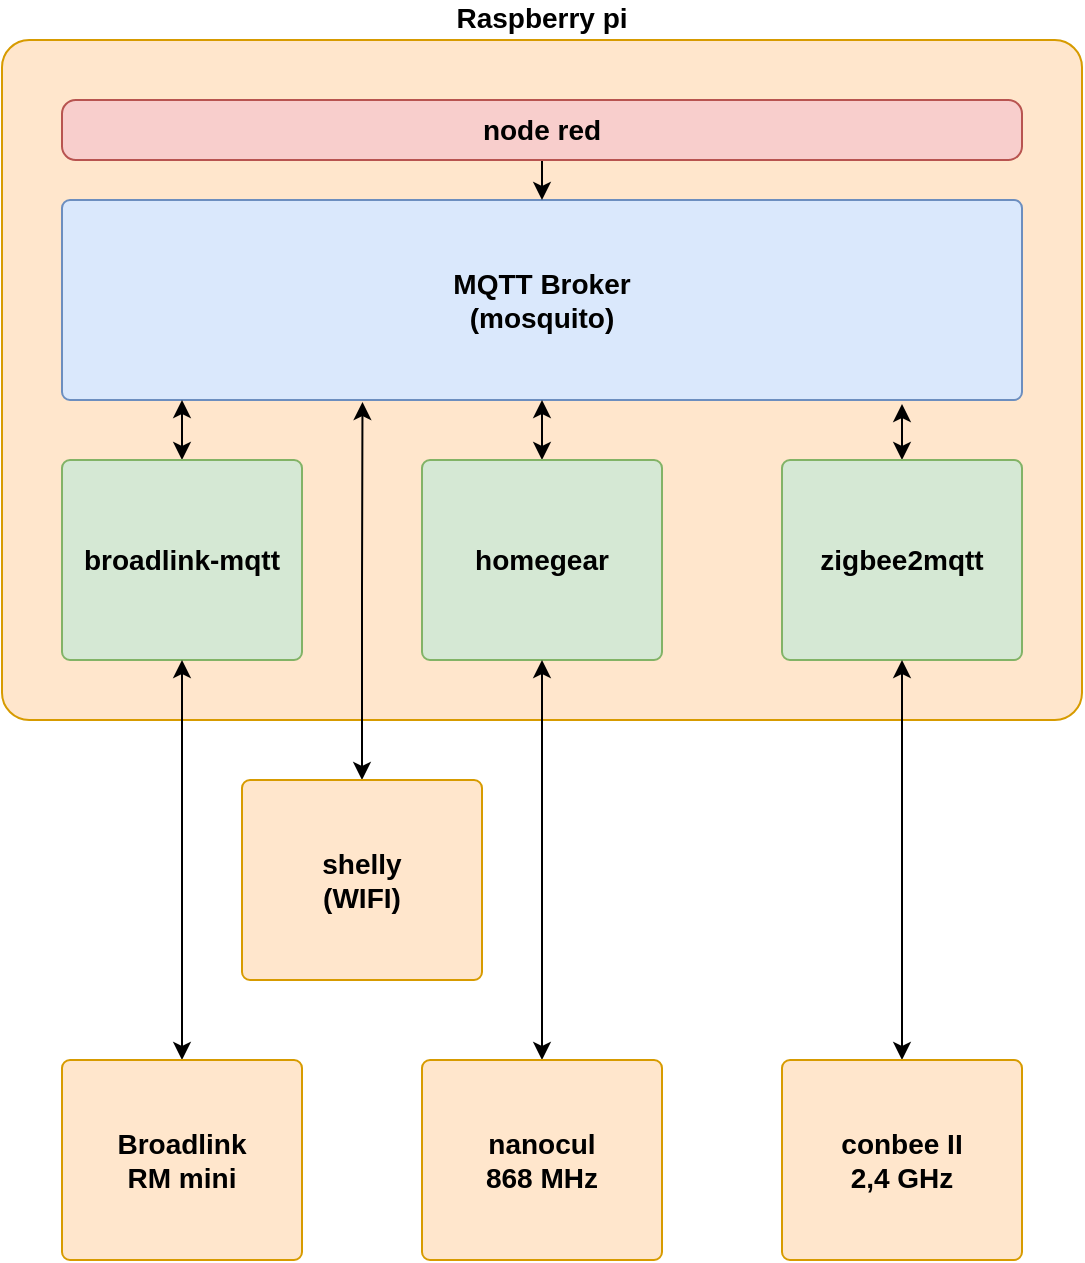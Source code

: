 <mxfile version="13.6.10" type="device"><diagram id="UenkxytbgOOJNhhAwYX-" name="Page-1"><mxGraphModel dx="1159" dy="725" grid="1" gridSize="10" guides="1" tooltips="1" connect="1" arrows="1" fold="1" page="1" pageScale="1" pageWidth="827" pageHeight="1169" math="0" shadow="0"><root><mxCell id="0"/><mxCell id="1" parent="0"/><mxCell id="WApXKAnNDRpHnTzy_9m7-1" value="&lt;font style=&quot;font-size: 14px&quot;&gt;&lt;b&gt;Raspberry pi&lt;/b&gt;&lt;/font&gt;" style="rounded=1;whiteSpace=wrap;html=1;labelPosition=center;verticalLabelPosition=top;align=center;verticalAlign=bottom;fillColor=#ffe6cc;strokeColor=#d79b00;arcSize=4;" vertex="1" parent="1"><mxGeometry x="70" y="180" width="540" height="340" as="geometry"/></mxCell><mxCell id="WApXKAnNDRpHnTzy_9m7-2" value="&lt;font style=&quot;font-size: 14px&quot;&gt;&lt;b&gt;MQTT Broker&lt;br&gt;(mosquito)&lt;br&gt;&lt;/b&gt;&lt;/font&gt;" style="rounded=1;whiteSpace=wrap;html=1;labelPosition=center;verticalLabelPosition=middle;align=center;verticalAlign=middle;fillColor=#dae8fc;strokeColor=#6c8ebf;arcSize=4;" vertex="1" parent="1"><mxGeometry x="100" y="260" width="480" height="100" as="geometry"/></mxCell><mxCell id="WApXKAnNDRpHnTzy_9m7-21" style="edgeStyle=orthogonalEdgeStyle;rounded=0;orthogonalLoop=1;jettySize=auto;html=1;exitX=0.5;exitY=0;exitDx=0;exitDy=0;entryX=0.5;entryY=1;entryDx=0;entryDy=0;startArrow=classic;startFill=1;" edge="1" parent="1" source="WApXKAnNDRpHnTzy_9m7-3" target="WApXKAnNDRpHnTzy_9m7-2"><mxGeometry relative="1" as="geometry"/></mxCell><mxCell id="WApXKAnNDRpHnTzy_9m7-3" value="&lt;font style=&quot;font-size: 14px&quot;&gt;&lt;b&gt;homegear&lt;br&gt;&lt;/b&gt;&lt;/font&gt;" style="rounded=1;whiteSpace=wrap;html=1;labelPosition=center;verticalLabelPosition=middle;align=center;verticalAlign=middle;fillColor=#d5e8d4;strokeColor=#82b366;arcSize=4;" vertex="1" parent="1"><mxGeometry x="280" y="390" width="120" height="100" as="geometry"/></mxCell><mxCell id="WApXKAnNDRpHnTzy_9m7-20" style="edgeStyle=orthogonalEdgeStyle;rounded=0;orthogonalLoop=1;jettySize=auto;html=1;exitX=0.5;exitY=0;exitDx=0;exitDy=0;entryX=0.875;entryY=1.02;entryDx=0;entryDy=0;entryPerimeter=0;startArrow=classic;startFill=1;" edge="1" parent="1" source="WApXKAnNDRpHnTzy_9m7-8" target="WApXKAnNDRpHnTzy_9m7-2"><mxGeometry relative="1" as="geometry"/></mxCell><mxCell id="WApXKAnNDRpHnTzy_9m7-8" value="&lt;font style=&quot;font-size: 14px&quot;&gt;&lt;b&gt;zigbee2mqtt&lt;br&gt;&lt;/b&gt;&lt;/font&gt;" style="rounded=1;whiteSpace=wrap;html=1;labelPosition=center;verticalLabelPosition=middle;align=center;verticalAlign=middle;fillColor=#d5e8d4;strokeColor=#82b366;arcSize=4;" vertex="1" parent="1"><mxGeometry x="460" y="390" width="120" height="100" as="geometry"/></mxCell><mxCell id="WApXKAnNDRpHnTzy_9m7-23" style="edgeStyle=orthogonalEdgeStyle;rounded=0;orthogonalLoop=1;jettySize=auto;html=1;exitX=0.5;exitY=0;exitDx=0;exitDy=0;entryX=0.125;entryY=1;entryDx=0;entryDy=0;entryPerimeter=0;startArrow=classic;startFill=1;" edge="1" parent="1" source="WApXKAnNDRpHnTzy_9m7-9" target="WApXKAnNDRpHnTzy_9m7-2"><mxGeometry relative="1" as="geometry"/></mxCell><mxCell id="WApXKAnNDRpHnTzy_9m7-9" value="&lt;font style=&quot;font-size: 14px&quot;&gt;&lt;b&gt;broadlink-mqtt&lt;br&gt;&lt;/b&gt;&lt;/font&gt;" style="rounded=1;whiteSpace=wrap;html=1;labelPosition=center;verticalLabelPosition=middle;align=center;verticalAlign=middle;fillColor=#d5e8d4;strokeColor=#82b366;arcSize=4;" vertex="1" parent="1"><mxGeometry x="100" y="390" width="120" height="100" as="geometry"/></mxCell><mxCell id="WApXKAnNDRpHnTzy_9m7-19" style="edgeStyle=orthogonalEdgeStyle;rounded=0;orthogonalLoop=1;jettySize=auto;html=1;exitX=0.5;exitY=0;exitDx=0;exitDy=0;entryX=0.313;entryY=1.01;entryDx=0;entryDy=0;entryPerimeter=0;startArrow=classic;startFill=1;" edge="1" parent="1" source="WApXKAnNDRpHnTzy_9m7-10" target="WApXKAnNDRpHnTzy_9m7-2"><mxGeometry relative="1" as="geometry"/></mxCell><mxCell id="WApXKAnNDRpHnTzy_9m7-10" value="&lt;font style=&quot;font-size: 14px&quot;&gt;&lt;b&gt;shelly&lt;br&gt;(WIFI)&lt;br&gt;&lt;/b&gt;&lt;/font&gt;" style="rounded=1;whiteSpace=wrap;html=1;labelPosition=center;verticalLabelPosition=middle;align=center;verticalAlign=middle;fillColor=#ffe6cc;strokeColor=#d79b00;arcSize=4;" vertex="1" parent="1"><mxGeometry x="190" y="550" width="120" height="100" as="geometry"/></mxCell><mxCell id="WApXKAnNDRpHnTzy_9m7-15" style="edgeStyle=orthogonalEdgeStyle;rounded=0;orthogonalLoop=1;jettySize=auto;html=1;exitX=0.5;exitY=1;exitDx=0;exitDy=0;entryX=0.5;entryY=0;entryDx=0;entryDy=0;" edge="1" parent="1" source="WApXKAnNDRpHnTzy_9m7-11" target="WApXKAnNDRpHnTzy_9m7-2"><mxGeometry relative="1" as="geometry"/></mxCell><mxCell id="WApXKAnNDRpHnTzy_9m7-11" value="&lt;font style=&quot;font-size: 14px&quot;&gt;&lt;b&gt;node red&lt;br&gt;&lt;/b&gt;&lt;/font&gt;" style="rounded=1;whiteSpace=wrap;html=1;labelPosition=center;verticalLabelPosition=middle;align=center;verticalAlign=middle;fillColor=#f8cecc;strokeColor=#b85450;arcSize=23;" vertex="1" parent="1"><mxGeometry x="100" y="210" width="480" height="30" as="geometry"/></mxCell><mxCell id="WApXKAnNDRpHnTzy_9m7-18" style="edgeStyle=orthogonalEdgeStyle;rounded=0;orthogonalLoop=1;jettySize=auto;html=1;exitX=0.5;exitY=0;exitDx=0;exitDy=0;entryX=0.5;entryY=1;entryDx=0;entryDy=0;startArrow=classic;startFill=1;" edge="1" parent="1" source="WApXKAnNDRpHnTzy_9m7-12" target="WApXKAnNDRpHnTzy_9m7-9"><mxGeometry relative="1" as="geometry"/></mxCell><mxCell id="WApXKAnNDRpHnTzy_9m7-12" value="&lt;font style=&quot;font-size: 14px&quot;&gt;&lt;b&gt;Broadlink&lt;br&gt;RM mini&lt;br&gt;&lt;/b&gt;&lt;/font&gt;" style="rounded=1;whiteSpace=wrap;html=1;labelPosition=center;verticalLabelPosition=middle;align=center;verticalAlign=middle;fillColor=#ffe6cc;strokeColor=#d79b00;arcSize=4;" vertex="1" parent="1"><mxGeometry x="100" y="690" width="120" height="100" as="geometry"/></mxCell><mxCell id="WApXKAnNDRpHnTzy_9m7-17" style="edgeStyle=orthogonalEdgeStyle;rounded=0;orthogonalLoop=1;jettySize=auto;html=1;exitX=0.5;exitY=0;exitDx=0;exitDy=0;entryX=0.5;entryY=1;entryDx=0;entryDy=0;startArrow=classic;startFill=1;" edge="1" parent="1" source="WApXKAnNDRpHnTzy_9m7-13" target="WApXKAnNDRpHnTzy_9m7-3"><mxGeometry relative="1" as="geometry"/></mxCell><mxCell id="WApXKAnNDRpHnTzy_9m7-13" value="&lt;font style=&quot;font-size: 14px&quot;&gt;&lt;b&gt;nanocul&lt;br&gt;868 MHz&lt;br&gt;&lt;/b&gt;&lt;/font&gt;" style="rounded=1;whiteSpace=wrap;html=1;labelPosition=center;verticalLabelPosition=middle;align=center;verticalAlign=middle;fillColor=#ffe6cc;strokeColor=#d79b00;arcSize=4;" vertex="1" parent="1"><mxGeometry x="280" y="690" width="120" height="100" as="geometry"/></mxCell><mxCell id="WApXKAnNDRpHnTzy_9m7-16" style="edgeStyle=orthogonalEdgeStyle;rounded=0;orthogonalLoop=1;jettySize=auto;html=1;exitX=0.5;exitY=0;exitDx=0;exitDy=0;entryX=0.5;entryY=1;entryDx=0;entryDy=0;startArrow=classic;startFill=1;" edge="1" parent="1" source="WApXKAnNDRpHnTzy_9m7-14" target="WApXKAnNDRpHnTzy_9m7-8"><mxGeometry relative="1" as="geometry"/></mxCell><mxCell id="WApXKAnNDRpHnTzy_9m7-14" value="&lt;font style=&quot;font-size: 14px&quot;&gt;&lt;b&gt;conbee II&lt;br&gt;2,4 GHz&lt;br&gt;&lt;/b&gt;&lt;/font&gt;" style="rounded=1;whiteSpace=wrap;html=1;labelPosition=center;verticalLabelPosition=middle;align=center;verticalAlign=middle;fillColor=#ffe6cc;strokeColor=#d79b00;arcSize=4;" vertex="1" parent="1"><mxGeometry x="460" y="690" width="120" height="100" as="geometry"/></mxCell></root></mxGraphModel></diagram></mxfile>